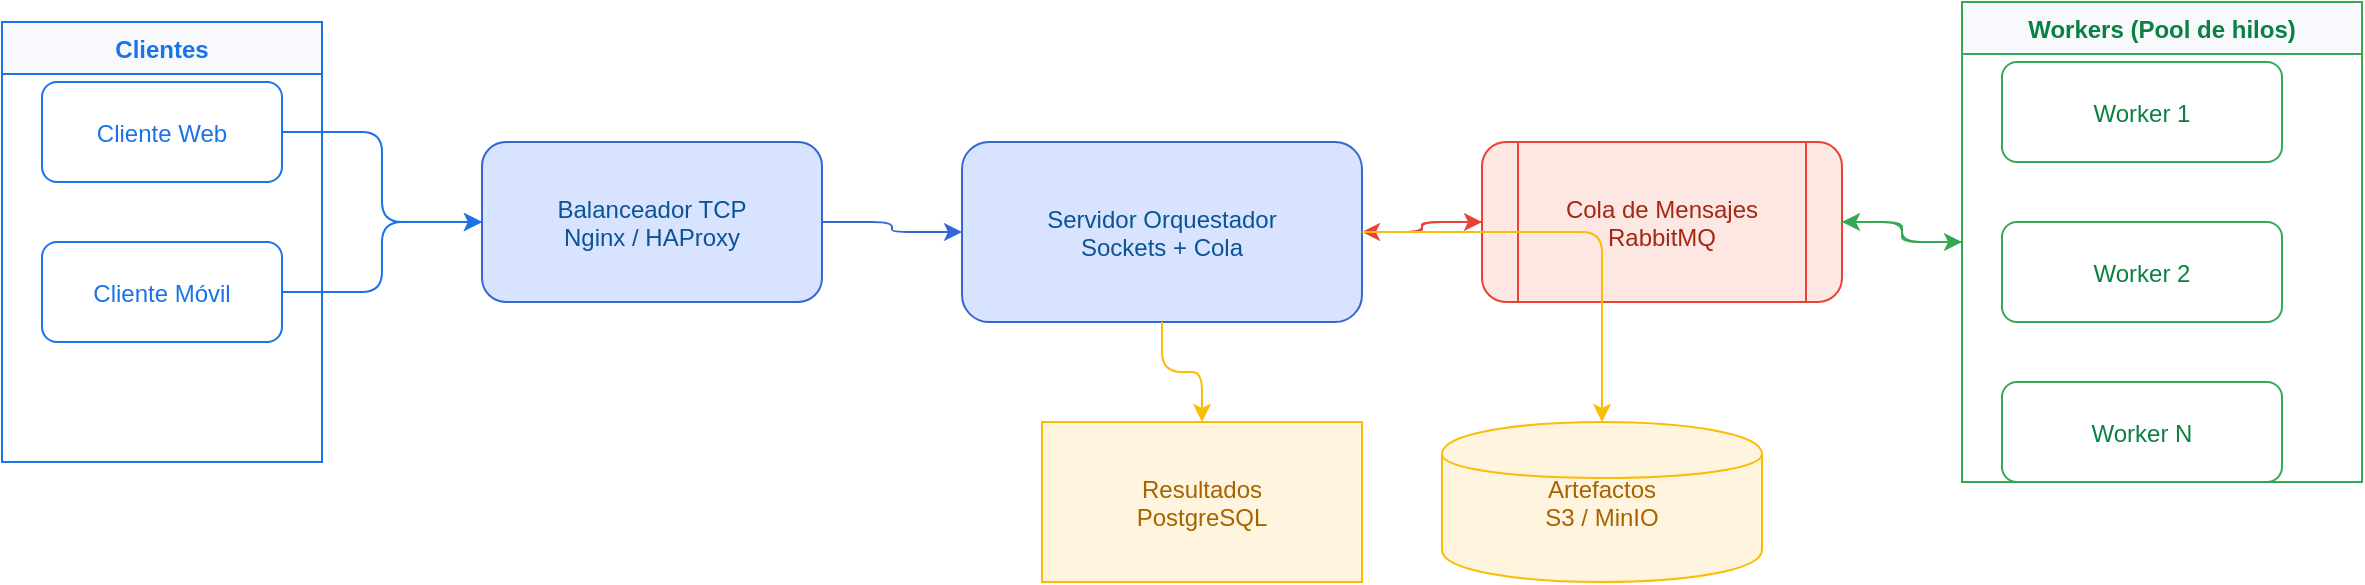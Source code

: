 <?xml version='1.0' encoding='utf-8'?>
<mxfile version="24.4.0" type="device">
  <diagram name="PFO3 Arquitectura" id="rjYH6ztZ3Dk9JF-Ukp7f">
    <mxGraphModel dx="1280" dy="720" grid="1" gridSize="10" guides="1" tooltips="1" connect="1" arrows="1" fold="1" page="1" pageScale="1" pageWidth="1169" pageHeight="827" math="0" shadow="0">
      <root>
        <mxCell id="0" />
        <mxCell id="1" parent="0" />
        <mxCell id="clientes" value="Clientes" style="swimlane;childLayout=stackLayout;horizontal=1;startSize=26;fillColor=#f7f9fc;strokeColor=#1a73e8;fontColor=#1a73e8;" vertex="1" parent="1">
          <mxGeometry x="40" y="160" width="160" height="220" as="geometry" />
        </mxCell>
        <mxCell id="clienteWeb" value="Cliente Web" style="rounded=1;strokeColor=#1a73e8;fillColor=#ffffff;fontColor=#1a73e8;" vertex="1" parent="clientes">
          <mxGeometry x="20" y="30" width="120" height="50" as="geometry" />
        </mxCell>
        <mxCell id="clienteMovil" value="Cliente Móvil" style="rounded=1;strokeColor=#1a73e8;fillColor=#ffffff;fontColor=#1a73e8;" vertex="1" parent="clientes">
          <mxGeometry x="20" y="110" width="120" height="50" as="geometry" />
        </mxCell>
        <mxCell id="balanceador" value="Balanceador TCP&#10;Nginx / HAProxy" style="rounded=1;strokeColor=#3367d6;fillColor=#d7e3ff;fontColor=#0b5394;" vertex="1" parent="1">
          <mxGeometry x="280" y="220" width="170" height="80" as="geometry" />
        </mxCell>
        <mxCell id="servidor" value="Servidor Orquestador&#10;Sockets + Cola" style="rounded=1;strokeColor=#3367d6;fillColor=#d7e3ff;fontColor=#0b5394;" vertex="1" parent="1">
          <mxGeometry x="520" y="220" width="200" height="90" as="geometry" />
        </mxCell>
        <mxCell id="rabbitmq" value="Cola de Mensajes&#10;RabbitMQ" style="shape=process;rounded=1;strokeColor=#ea4335;fillColor=#fde7e2;fontColor=#a52714;" vertex="1" parent="1">
          <mxGeometry x="780" y="220" width="180" height="80" as="geometry" />
        </mxCell>
        <mxCell id="workersGroup" value="Workers (Pool de hilos)" style="swimlane;childLayout=stackLayout;horizontal=1;startSize=26;fillColor=#f7f9fc;strokeColor=#34a853;fontColor=#0b8043;" vertex="1" parent="1">
          <mxGeometry x="1020" y="150" width="200" height="240" as="geometry" />
        </mxCell>
        <mxCell id="worker1" value="Worker 1" style="rounded=1;strokeColor=#34a853;fillColor=#ffffff;fontColor=#0b8043;" vertex="1" parent="workersGroup">
          <mxGeometry x="20" y="30" width="140" height="50" as="geometry" />
        </mxCell>
        <mxCell id="worker2" value="Worker 2" style="rounded=1;strokeColor=#34a853;fillColor=#ffffff;fontColor=#0b8043;" vertex="1" parent="workersGroup">
          <mxGeometry x="20" y="110" width="140" height="50" as="geometry" />
        </mxCell>
        <mxCell id="workerN" value="Worker N" style="rounded=1;strokeColor=#34a853;fillColor=#ffffff;fontColor=#0b8043;" vertex="1" parent="workersGroup">
          <mxGeometry x="20" y="190" width="140" height="50" as="geometry" />
        </mxCell>
        <mxCell id="postgres" value="Resultados&#10;PostgreSQL" style="shape=partialRectangle;rounded=1;strokeColor=#fbbc04;fillColor=#fff4de;fontColor=#a66300;flipV=1;" vertex="1" parent="1">
          <mxGeometry x="560" y="360" width="160" height="80" as="geometry" />
        </mxCell>
        <mxCell id="s3" value="Artefactos&#10;S3 / MinIO" style="shape=cylinder;rounded=1;strokeColor=#fbbc04;fillColor=#fff4de;fontColor=#a66300;" vertex="1" parent="1">
          <mxGeometry x="760" y="360" width="160" height="80" as="geometry" />
        </mxCell>
        <mxCell id="edgeClientesBalanceador" style="edgeStyle=orthogonalEdgeStyle;endArrow=classic;strokeColor=#1a73e8;" edge="1" parent="1" source="clienteWeb" target="balanceador">
          <mxGeometry relative="1" as="geometry" />
        </mxCell>
        <mxCell id="edgeClienteMovilBalanceador" style="edgeStyle=orthogonalEdgeStyle;endArrow=classic;strokeColor=#1a73e8;" edge="1" parent="1" source="clienteMovil" target="balanceador">
          <mxGeometry relative="1" as="geometry" />
        </mxCell>
        <mxCell id="edgeBalanceadorServidor" style="edgeStyle=orthogonalEdgeStyle;endArrow=classic;strokeColor=#3367d6;" edge="1" parent="1" source="balanceador" target="servidor">
          <mxGeometry relative="1" as="geometry" />
        </mxCell>
        <mxCell id="edgeServidorRabbit" style="edgeStyle=orthogonalEdgeStyle;endArrow=classic;strokeColor=#ea4335;" edge="1" parent="1" source="servidor" target="rabbitmq">
          <mxGeometry relative="1" as="geometry" />
        </mxCell>
        <mxCell id="edgeRabbitServidor" style="edgeStyle=orthogonalEdgeStyle;endArrow=classic;strokeColor=#ea4335;" edge="1" parent="1" source="rabbitmq" target="servidor">
          <mxGeometry relative="1" as="geometry">
            <mxPoint x="720" y="260" as="targetPoint" />
          </mxGeometry>
        </mxCell>
        <mxCell id="edgeRabbitWorkers" style="edgeStyle=orthogonalEdgeStyle;endArrow=classic;strokeColor=#34a853;" edge="1" parent="1" source="rabbitmq" target="workersGroup">
          <mxGeometry relative="1" as="geometry" />
        </mxCell>
        <mxCell id="edgeWorkersRabbit" style="edgeStyle=orthogonalEdgeStyle;endArrow=classic;strokeColor=#34a853;" edge="1" parent="1" source="workersGroup" target="rabbitmq">
          <mxGeometry relative="1" as="geometry" />
        </mxCell>
        <mxCell id="edgeServidorPostgres" style="edgeStyle=orthogonalEdgeStyle;endArrow=classic;strokeColor=#fbbc04;" edge="1" parent="1" source="servidor" target="postgres">
          <mxGeometry relative="1" as="geometry" />
        </mxCell>
        <mxCell id="edgeServidorS3" style="edgeStyle=orthogonalEdgeStyle;endArrow=classic;strokeColor=#fbbc04;" edge="1" parent="1" source="servidor" target="s3">
          <mxGeometry relative="1" as="geometry" />
        </mxCell>
      </root>
    </mxGraphModel>
  </diagram>
</mxfile>